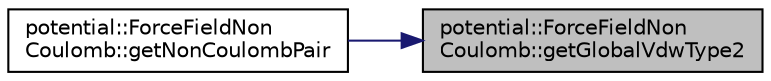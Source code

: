 digraph "potential::ForceFieldNonCoulomb::getGlobalVdwType2"
{
 // LATEX_PDF_SIZE
  edge [fontname="Helvetica",fontsize="10",labelfontname="Helvetica",labelfontsize="10"];
  node [fontname="Helvetica",fontsize="10",shape=record];
  rankdir="RL";
  Node1 [label="potential::ForceFieldNon\lCoulomb::getGlobalVdwType2",height=0.2,width=0.4,color="black", fillcolor="grey75", style="filled", fontcolor="black",tooltip=" "];
  Node1 -> Node2 [dir="back",color="midnightblue",fontsize="10",style="solid",fontname="Helvetica"];
  Node2 [label="potential::ForceFieldNon\lCoulomb::getNonCoulombPair",height=0.2,width=0.4,color="black", fillcolor="white", style="filled",URL="$classpotential_1_1ForceFieldNonCoulomb.html#ae9f8afa3b962ab5d507d9b4a395273f9",tooltip="gets a shared pointer to a NonCoulombPair object"];
}
